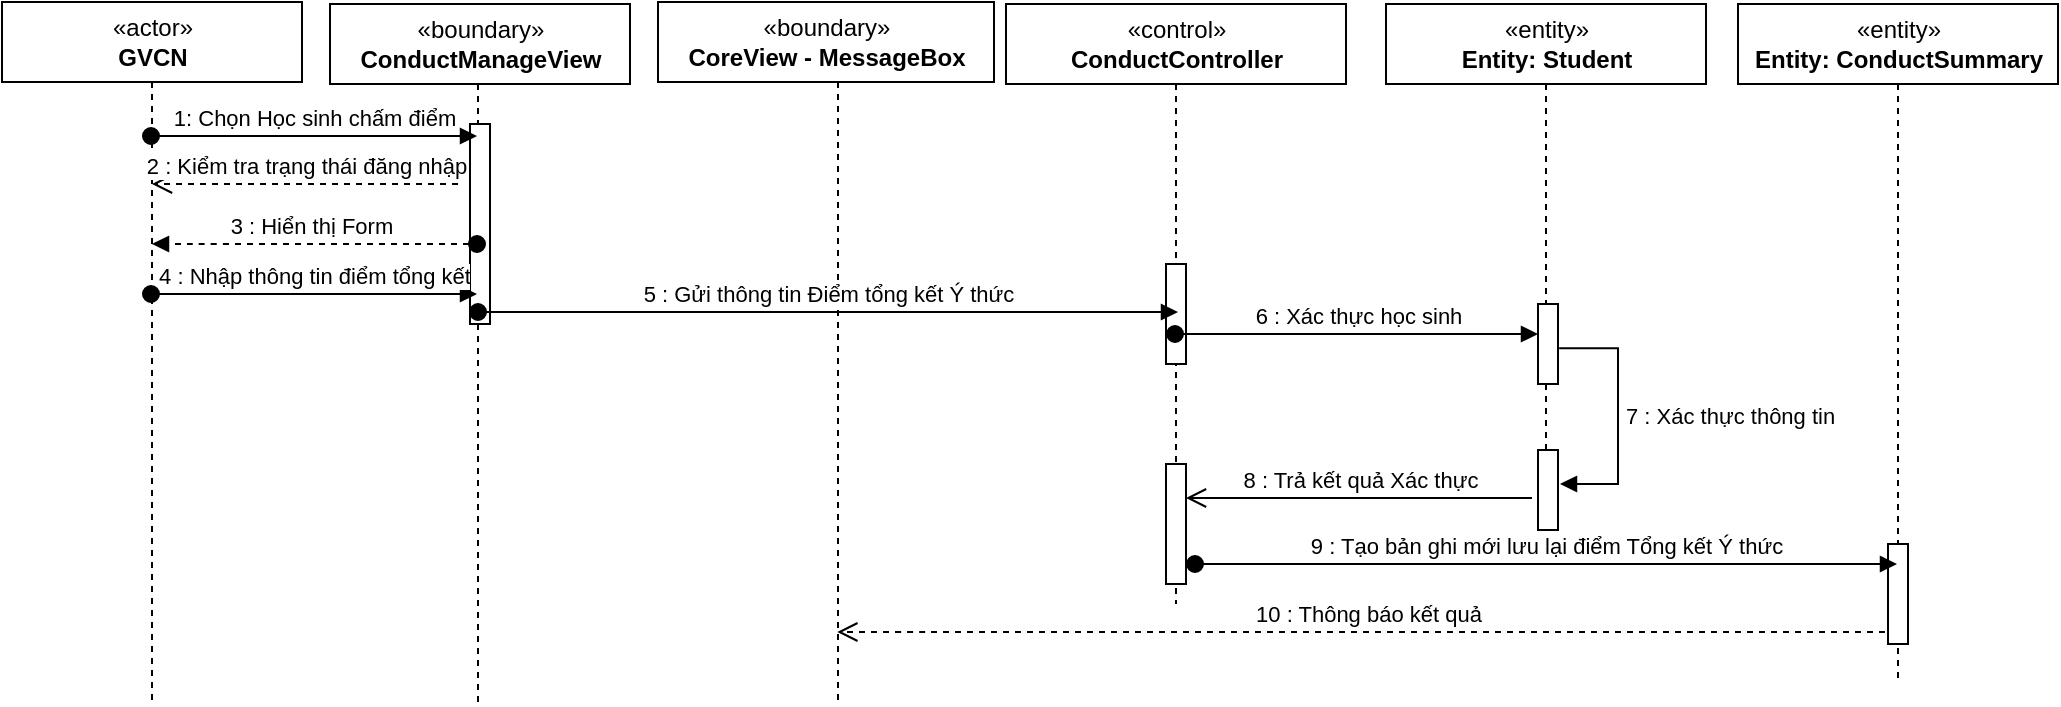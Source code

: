 <mxfile version="14.6.13" type="github"><diagram name="Page-1" id="13e1069c-82ec-6db2-03f1-153e76fe0fe0"><mxGraphModel dx="1965" dy="1143" grid="1" gridSize="10" guides="1" tooltips="1" connect="1" arrows="1" fold="1" page="1" pageScale="1" pageWidth="1100" pageHeight="850" background="#ffffff" math="0" shadow="0"><root><mxCell id="0"/><mxCell id="1" parent="0"/><mxCell id="G0kBllWM4XBfNNBUBDi2-18" value=":Object" style="shape=umlLifeline;perimeter=lifelinePerimeter;whiteSpace=wrap;html=1;container=1;collapsible=0;recursiveResize=0;outlineConnect=0;" parent="1" vertex="1"><mxGeometry x="27" y="39" width="100" height="351" as="geometry"/></mxCell><mxCell id="G0kBllWM4XBfNNBUBDi2-16" value="«actor»&lt;br&gt;&lt;b&gt;GVCN&lt;/b&gt;" style="html=1;" parent="1" vertex="1"><mxGeometry x="2" y="39" width="150" height="40" as="geometry"/></mxCell><mxCell id="G0kBllWM4XBfNNBUBDi2-21" value=":Object" style="shape=umlLifeline;perimeter=lifelinePerimeter;whiteSpace=wrap;html=1;container=1;collapsible=0;recursiveResize=0;outlineConnect=0;" parent="1" vertex="1"><mxGeometry x="166" y="40" width="148" height="350" as="geometry"/></mxCell><mxCell id="G0kBllWM4XBfNNBUBDi2-22" value="«boundary»&lt;br&gt;&lt;b&gt;ConductManageView&lt;/b&gt;" style="html=1;" parent="G0kBllWM4XBfNNBUBDi2-21" vertex="1"><mxGeometry width="150" height="40" as="geometry"/></mxCell><mxCell id="G0kBllWM4XBfNNBUBDi2-32" value="" style="html=1;points=[];perimeter=orthogonalPerimeter;" parent="G0kBllWM4XBfNNBUBDi2-21" vertex="1"><mxGeometry x="70" y="60" width="10" height="100" as="geometry"/></mxCell><mxCell id="G0kBllWM4XBfNNBUBDi2-26" value=":Object" style="shape=umlLifeline;perimeter=lifelinePerimeter;whiteSpace=wrap;html=1;container=1;collapsible=0;recursiveResize=0;outlineConnect=0;" parent="1" vertex="1"><mxGeometry x="345" y="39" width="150" height="351" as="geometry"/></mxCell><mxCell id="G0kBllWM4XBfNNBUBDi2-27" value="«boundary»&lt;br&gt;&lt;b&gt;CoreView - MessageBox&lt;/b&gt;" style="html=1;" parent="G0kBllWM4XBfNNBUBDi2-26" vertex="1"><mxGeometry x="-15" width="168" height="40" as="geometry"/></mxCell><mxCell id="G0kBllWM4XBfNNBUBDi2-28" value=":Object" style="shape=umlLifeline;perimeter=lifelinePerimeter;whiteSpace=wrap;html=1;container=1;collapsible=0;recursiveResize=0;outlineConnect=0;" parent="1" vertex="1"><mxGeometry x="504" y="40" width="170" height="300" as="geometry"/></mxCell><mxCell id="G0kBllWM4XBfNNBUBDi2-29" value="«control»&lt;br&gt;&lt;b&gt;ConductController&lt;/b&gt;" style="html=1;" parent="G0kBllWM4XBfNNBUBDi2-28" vertex="1"><mxGeometry width="170" height="40" as="geometry"/></mxCell><mxCell id="G0kBllWM4XBfNNBUBDi2-35" value="" style="html=1;points=[];perimeter=orthogonalPerimeter;" parent="G0kBllWM4XBfNNBUBDi2-28" vertex="1"><mxGeometry x="80" y="130" width="10" height="50" as="geometry"/></mxCell><mxCell id="G0kBllWM4XBfNNBUBDi2-30" value=":Object" style="shape=umlLifeline;perimeter=lifelinePerimeter;whiteSpace=wrap;html=1;container=1;collapsible=0;recursiveResize=0;outlineConnect=0;" parent="1" vertex="1"><mxGeometry x="694" y="40" width="160" height="250" as="geometry"/></mxCell><mxCell id="G0kBllWM4XBfNNBUBDi2-31" value="«entity»&lt;br&gt;&lt;b&gt;Entity: Student&lt;/b&gt;" style="html=1;" parent="G0kBllWM4XBfNNBUBDi2-30" vertex="1"><mxGeometry width="160" height="40" as="geometry"/></mxCell><mxCell id="G0kBllWM4XBfNNBUBDi2-37" value="" style="html=1;points=[];perimeter=orthogonalPerimeter;" parent="G0kBllWM4XBfNNBUBDi2-30" vertex="1"><mxGeometry x="76" y="150" width="10" height="40" as="geometry"/></mxCell><mxCell id="G0kBllWM4XBfNNBUBDi2-23" value="1: Chọn Học sinh chấm điểm" style="html=1;verticalAlign=bottom;startArrow=oval;startFill=1;endArrow=block;startSize=8;" parent="1" target="G0kBllWM4XBfNNBUBDi2-21" edge="1"><mxGeometry width="60" relative="1" as="geometry"><mxPoint x="76.5" y="106" as="sourcePoint"/><mxPoint x="272" y="104" as="targetPoint"/><Array as="points"><mxPoint x="140" y="106"/></Array></mxGeometry></mxCell><mxCell id="G0kBllWM4XBfNNBUBDi2-34" value="5 : Gửi thông tin Điểm tổng kết Ý thức" style="html=1;verticalAlign=bottom;startArrow=oval;startFill=1;endArrow=block;startSize=8;" parent="1" edge="1"><mxGeometry width="60" relative="1" as="geometry"><mxPoint x="240" y="194" as="sourcePoint"/><mxPoint x="590" y="194" as="targetPoint"/></mxGeometry></mxCell><mxCell id="G0kBllWM4XBfNNBUBDi2-36" value="6 : Xác thực học sinh" style="html=1;verticalAlign=bottom;startArrow=oval;startFill=1;endArrow=block;startSize=8;" parent="1" edge="1"><mxGeometry width="60" relative="1" as="geometry"><mxPoint x="588.5" y="205" as="sourcePoint"/><mxPoint x="770" y="205" as="targetPoint"/></mxGeometry></mxCell><mxCell id="G0kBllWM4XBfNNBUBDi2-40" value="" style="html=1;points=[];perimeter=orthogonalPerimeter;" parent="1" vertex="1"><mxGeometry x="770" y="263" width="10" height="40" as="geometry"/></mxCell><mxCell id="G0kBllWM4XBfNNBUBDi2-41" value="7 : Xác thực thông tin" style="edgeStyle=orthogonalEdgeStyle;html=1;align=left;spacingLeft=2;endArrow=block;rounded=0;exitX=1.058;exitY=0.553;exitDx=0;exitDy=0;exitPerimeter=0;" parent="1" source="G0kBllWM4XBfNNBUBDi2-37" edge="1"><mxGeometry relative="1" as="geometry"><mxPoint x="816.5" y="211.88" as="sourcePoint"/><Array as="points"><mxPoint x="810" y="212"/><mxPoint x="810" y="280"/></Array><mxPoint x="781" y="280" as="targetPoint"/></mxGeometry></mxCell><mxCell id="DVAs7N8q5XkVekkUKqxM-1" value="2 : Kiểm tra trạng thái đăng nhập" style="html=1;verticalAlign=bottom;endArrow=open;dashed=1;endSize=8;" parent="1" target="G0kBllWM4XBfNNBUBDi2-18" edge="1"><mxGeometry relative="1" as="geometry"><mxPoint x="230" y="130" as="sourcePoint"/><mxPoint x="340" y="230" as="targetPoint"/><Array as="points"><mxPoint x="190" y="130"/></Array></mxGeometry></mxCell><mxCell id="DVAs7N8q5XkVekkUKqxM-3" value="3 : Hiển thị Form&amp;nbsp;" style="html=1;verticalAlign=bottom;startArrow=oval;startFill=1;endArrow=block;startSize=8;dashed=1;" parent="1" target="G0kBllWM4XBfNNBUBDi2-18" edge="1" source="G0kBllWM4XBfNNBUBDi2-21"><mxGeometry width="60" relative="1" as="geometry"><mxPoint x="223.5" y="160" as="sourcePoint"/><mxPoint x="40" y="160" as="targetPoint"/><Array as="points"><mxPoint x="103.5" y="160"/></Array></mxGeometry></mxCell><mxCell id="DVAs7N8q5XkVekkUKqxM-8" value="8 : Trả kết quả Xác thực" style="html=1;verticalAlign=bottom;endArrow=open;endSize=8;exitX=-0.3;exitY=0.375;exitDx=0;exitDy=0;exitPerimeter=0;" parent="1" target="jX7y3BxdO2Qzt2mthBG1-1" edge="1"><mxGeometry relative="1" as="geometry"><mxPoint x="767" y="287" as="sourcePoint"/><mxPoint x="600" y="287" as="targetPoint"/></mxGeometry></mxCell><mxCell id="DVAs7N8q5XkVekkUKqxM-9" value="10 : Thông báo kết quả" style="html=1;verticalAlign=bottom;endArrow=open;dashed=1;endSize=8;" parent="1" source="jX7y3BxdO2Qzt2mthBG1-2" edge="1"><mxGeometry relative="1" as="geometry"><mxPoint x="588.5" y="354" as="sourcePoint"/><mxPoint x="419.667" y="354" as="targetPoint"/><Array as="points"><mxPoint x="480" y="354"/><mxPoint x="460" y="354"/></Array></mxGeometry></mxCell><mxCell id="fi9iXgLnPPmr7-ihQAsV-2" value="4 : Nhập thông tin điểm tổng kết" style="html=1;verticalAlign=bottom;startArrow=oval;startFill=1;endArrow=block;startSize=8;" parent="1" edge="1"><mxGeometry width="60" relative="1" as="geometry"><mxPoint x="76.5" y="185" as="sourcePoint"/><mxPoint x="239.5" y="185" as="targetPoint"/><Array as="points"><mxPoint x="163.5" y="185"/></Array></mxGeometry></mxCell><mxCell id="jX7y3BxdO2Qzt2mthBG1-1" value="" style="html=1;points=[];perimeter=orthogonalPerimeter;" parent="1" vertex="1"><mxGeometry x="584" y="270" width="10" height="60" as="geometry"/></mxCell><mxCell id="jX7y3BxdO2Qzt2mthBG1-2" value=":Object" style="shape=umlLifeline;perimeter=lifelinePerimeter;whiteSpace=wrap;html=1;container=1;collapsible=0;recursiveResize=0;outlineConnect=0;" parent="1" vertex="1"><mxGeometry x="870" y="40" width="160" height="340" as="geometry"/></mxCell><mxCell id="jX7y3BxdO2Qzt2mthBG1-3" value="«entity»&lt;br&gt;&lt;b&gt;Entity: ConductSummary&lt;/b&gt;" style="html=1;" parent="jX7y3BxdO2Qzt2mthBG1-2" vertex="1"><mxGeometry width="160" height="40" as="geometry"/></mxCell><mxCell id="jX7y3BxdO2Qzt2mthBG1-5" value="" style="html=1;points=[];perimeter=orthogonalPerimeter;" parent="1" vertex="1"><mxGeometry x="945" y="310" width="10" height="50" as="geometry"/></mxCell><mxCell id="jX7y3BxdO2Qzt2mthBG1-7" value="9 : Tạo bản ghi mới lưu lại điểm Tổng kết Ý thức" style="html=1;verticalAlign=bottom;startArrow=oval;startFill=1;endArrow=block;startSize=8;" parent="1" target="jX7y3BxdO2Qzt2mthBG1-2" edge="1"><mxGeometry width="60" relative="1" as="geometry"><mxPoint x="598.5" y="320" as="sourcePoint"/><mxPoint x="780" y="320" as="targetPoint"/><Array as="points"><mxPoint x="690" y="320"/></Array></mxGeometry></mxCell></root></mxGraphModel></diagram></mxfile>